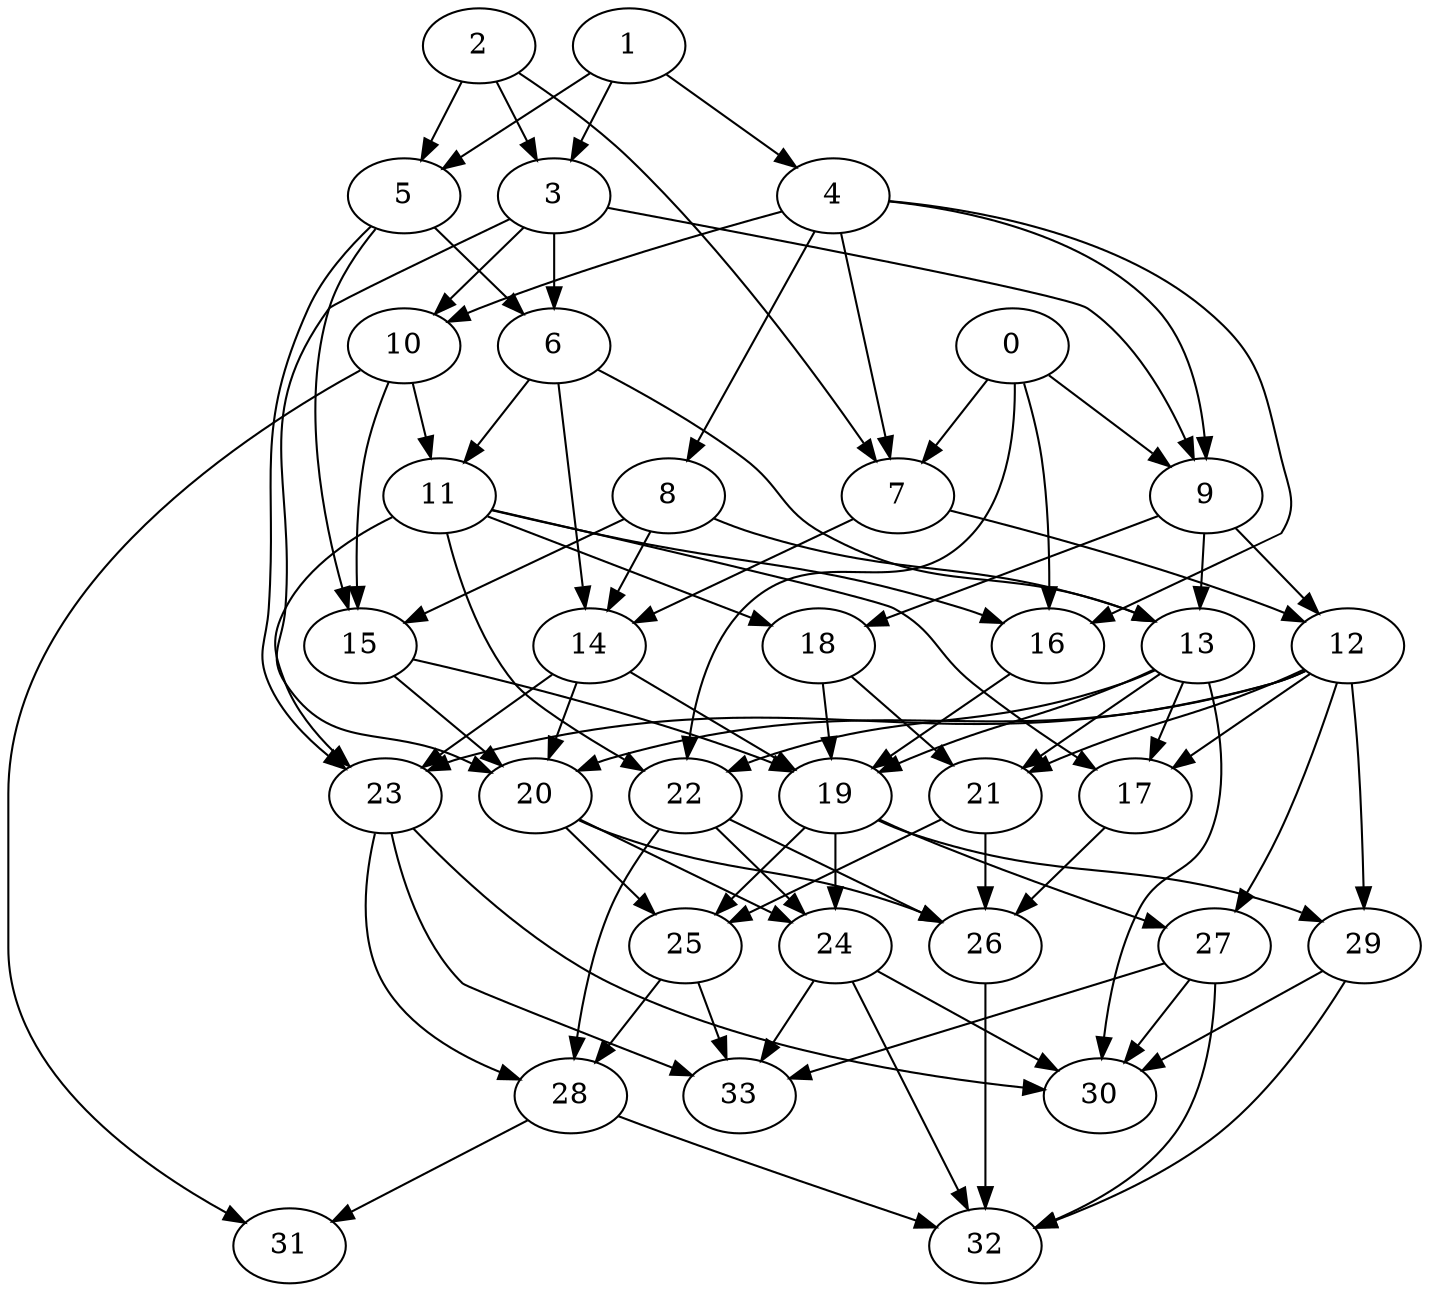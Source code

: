 digraph {
    24 -> 33;
    4 -> 9;
    29 -> 32;
    22 -> 26;
    11 -> 23;
    13 -> 17;
    6 -> 11;
    18 -> 19;
    26 -> 32;
    3 -> 6;
    22 -> 28;
    12 -> 27;
    0 -> 7;
    0 -> 16;
    11 -> 16;
    13 -> 19;
    6 -> 13;
    7 -> 12;
    18 -> 21;
    20 -> 24;
    12 -> 20;
    9 -> 12;
    0 -> 9;
    5 -> 23;
    12 -> 29;
    13 -> 21;
    10 -> 31;
    13 -> 30;
    24 -> 30;
    7 -> 14;
    3 -> 10;
    20 -> 26;
    21 -> 25;
    14 -> 19;
    1 -> 3;
    10 -> 15;
    19 -> 27;
    16 -> 19;
    23 -> 33;
    1 -> 5;
    27 -> 33;
    28 -> 32;
    19 -> 29;
    25 -> 33;
    12 -> 17;
    14 -> 23;
    8 -> 13;
    11 -> 18;
    23 -> 28;
    8 -> 15;
    19 -> 24;
    25 -> 28;
    15 -> 20;
    24 -> 32;
    3 -> 9;
    5 -> 6;
    4 -> 8;
    20 -> 25;
    12 -> 21;
    23 -> 30;
    27 -> 30;
    0 -> 22;
    11 -> 22;
    29 -> 30;
    4 -> 10;
    21 -> 26;
    12 -> 23;
    1 -> 4;
    2 -> 3;
    9 -> 18;
    27 -> 32;
    28 -> 31;
    2 -> 5;
    11 -> 17;
    6 -> 14;
    5 -> 15;
    8 -> 14;
    10 -> 11;
    9 -> 13;
    2 -> 7;
    17 -> 26;
    13 -> 22;
    15 -> 19;
    4 -> 7;
    4 -> 16;
    22 -> 24;
    3 -> 20;
    14 -> 20;
    19 -> 25;
}
